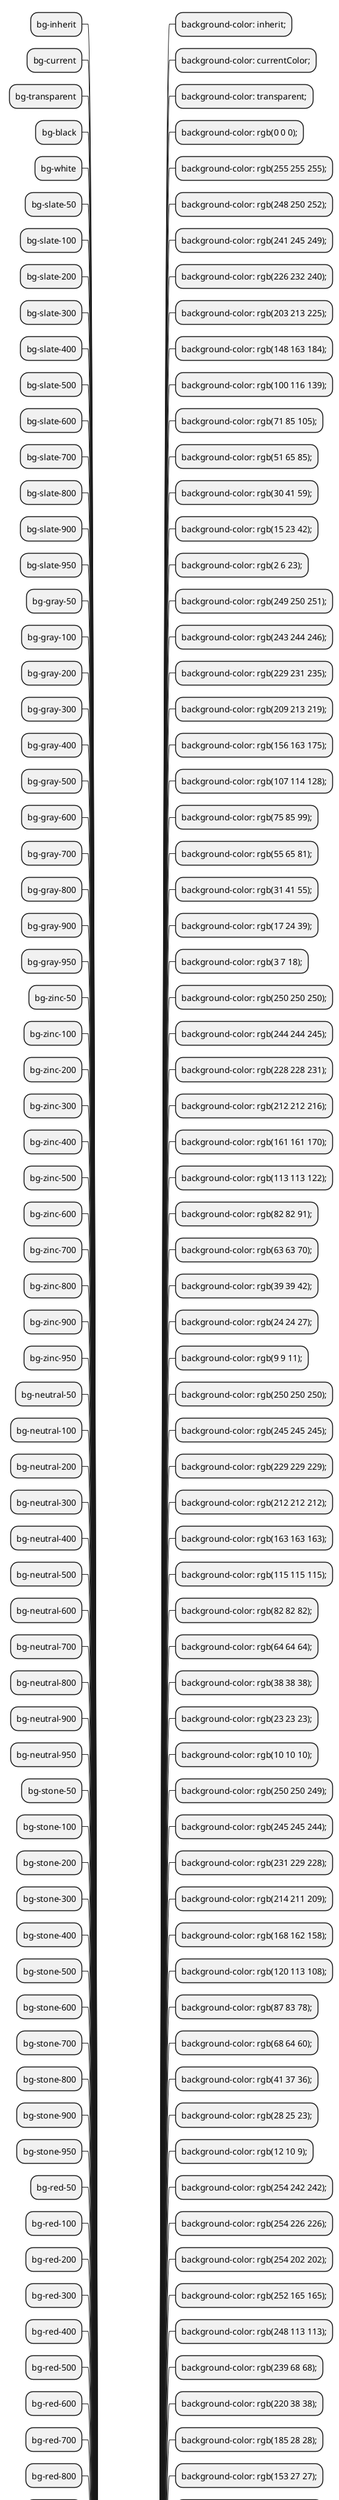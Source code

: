 @startmindmap
+ color
-- bg-inherit
++ background-color: inherit;
-- bg-current
++ background-color: currentColor;
-- bg-transparent
++ background-color: transparent;
-- bg-black
++ background-color: rgb(0 0 0);
-- bg-white
++ background-color: rgb(255 255 255);
-- bg-slate-50
++ background-color: rgb(248 250 252);
-- bg-slate-100
++ background-color: rgb(241 245 249);
-- bg-slate-200
++ background-color: rgb(226 232 240);
-- bg-slate-300
++ background-color: rgb(203 213 225);
-- bg-slate-400
++ background-color: rgb(148 163 184);
-- bg-slate-500
++ background-color: rgb(100 116 139);
-- bg-slate-600
++ background-color: rgb(71 85 105);
-- bg-slate-700
++ background-color: rgb(51 65 85);
-- bg-slate-800
++ background-color: rgb(30 41 59);
-- bg-slate-900
++ background-color: rgb(15 23 42);
-- bg-slate-950
++ background-color: rgb(2 6 23);
-- bg-gray-50
++ background-color: rgb(249 250 251);
-- bg-gray-100
++ background-color: rgb(243 244 246);
-- bg-gray-200
++ background-color: rgb(229 231 235);
-- bg-gray-300
++ background-color: rgb(209 213 219);
-- bg-gray-400
++ background-color: rgb(156 163 175);
-- bg-gray-500
++ background-color: rgb(107 114 128);
-- bg-gray-600
++ background-color: rgb(75 85 99);
-- bg-gray-700
++ background-color: rgb(55 65 81);
-- bg-gray-800
++ background-color: rgb(31 41 55);
-- bg-gray-900
++ background-color: rgb(17 24 39);
-- bg-gray-950
++ background-color: rgb(3 7 18);
-- bg-zinc-50
++ background-color: rgb(250 250 250);
-- bg-zinc-100
++ background-color: rgb(244 244 245);
-- bg-zinc-200
++ background-color: rgb(228 228 231);
-- bg-zinc-300
++ background-color: rgb(212 212 216);
-- bg-zinc-400
++ background-color: rgb(161 161 170);
-- bg-zinc-500
++ background-color: rgb(113 113 122);
-- bg-zinc-600
++ background-color: rgb(82 82 91);
-- bg-zinc-700
++ background-color: rgb(63 63 70);
-- bg-zinc-800
++ background-color: rgb(39 39 42);
-- bg-zinc-900
++ background-color: rgb(24 24 27);
-- bg-zinc-950
++ background-color: rgb(9 9 11);
-- bg-neutral-50
++ background-color: rgb(250 250 250);
-- bg-neutral-100
++ background-color: rgb(245 245 245);
-- bg-neutral-200
++ background-color: rgb(229 229 229);
-- bg-neutral-300
++ background-color: rgb(212 212 212);
-- bg-neutral-400
++ background-color: rgb(163 163 163);
-- bg-neutral-500
++ background-color: rgb(115 115 115);
-- bg-neutral-600
++ background-color: rgb(82 82 82);
-- bg-neutral-700
++ background-color: rgb(64 64 64);
-- bg-neutral-800
++ background-color: rgb(38 38 38);
-- bg-neutral-900
++ background-color: rgb(23 23 23);
-- bg-neutral-950
++ background-color: rgb(10 10 10);
-- bg-stone-50
++ background-color: rgb(250 250 249);
-- bg-stone-100
++ background-color: rgb(245 245 244);
-- bg-stone-200
++ background-color: rgb(231 229 228);
-- bg-stone-300
++ background-color: rgb(214 211 209);
-- bg-stone-400
++ background-color: rgb(168 162 158);
-- bg-stone-500
++ background-color: rgb(120 113 108);
-- bg-stone-600
++ background-color: rgb(87 83 78);
-- bg-stone-700
++ background-color: rgb(68 64 60);
-- bg-stone-800
++ background-color: rgb(41 37 36);
-- bg-stone-900
++ background-color: rgb(28 25 23);
-- bg-stone-950
++ background-color: rgb(12 10 9);
-- bg-red-50
++ background-color: rgb(254 242 242);
-- bg-red-100
++ background-color: rgb(254 226 226);
-- bg-red-200
++ background-color: rgb(254 202 202);
-- bg-red-300
++ background-color: rgb(252 165 165);
-- bg-red-400
++ background-color: rgb(248 113 113);
-- bg-red-500
++ background-color: rgb(239 68 68);
-- bg-red-600
++ background-color: rgb(220 38 38);
-- bg-red-700
++ background-color: rgb(185 28 28);
-- bg-red-800
++ background-color: rgb(153 27 27);
-- bg-red-900
++ background-color: rgb(127 29 29);
-- bg-red-950
++ background-color: rgb(69 10 10);
-- bg-orange-50
++ background-color: rgb(255 247 237);
-- bg-orange-100
++ background-color: rgb(255 237 213);
-- bg-orange-200
++ background-color: rgb(254 215 170);
-- bg-orange-300
++ background-color: rgb(253 186 116);
-- bg-orange-400
++ background-color: rgb(251 146 60);
-- bg-orange-500
++ background-color: rgb(249 115 22);
-- bg-orange-600
++ background-color: rgb(234 88 12);
-- bg-orange-700
++ background-color: rgb(194 65 12);
-- bg-orange-800
++ background-color: rgb(154 52 18);
-- bg-orange-900
++ background-color: rgb(124 45 18);
-- bg-orange-950
++ background-color: rgb(67 20 7);
-- bg-amber-50
++ background-color: rgb(255 251 235);
-- bg-amber-100
++ background-color: rgb(254 243 199);
-- bg-amber-200
++ background-color: rgb(253 230 138);
-- bg-amber-300
++ background-color: rgb(252 211 77);
-- bg-amber-400
++ background-color: rgb(251 191 36);
-- bg-amber-500
++ background-color: rgb(245 158 11);
-- bg-amber-600
++ background-color: rgb(217 119 6);
-- bg-amber-700
++ background-color: rgb(180 83 9);
-- bg-amber-800
++ background-color: rgb(146 64 14);
-- bg-amber-900
++ background-color: rgb(120 53 15);
-- bg-amber-950
++ background-color: rgb(69 26 3);
-- bg-yellow-50
++ background-color: rgb(254 252 232);
-- bg-yellow-100
++ background-color: rgb(254 249 195);
-- bg-yellow-200
++ background-color: rgb(254 240 138);
-- bg-yellow-300
++ background-color: rgb(253 224 71);
-- bg-yellow-400
++ background-color: rgb(250 204 21);
-- bg-yellow-500
++ background-color: rgb(234 179 8);
-- bg-yellow-600
++ background-color: rgb(202 138 4);
-- bg-yellow-700
++ background-color: rgb(161 98 7);
-- bg-yellow-800
++ background-color: rgb(133 77 14);
-- bg-yellow-900
++ background-color: rgb(113 63 18);
-- bg-yellow-950
++ background-color: rgb(66 32 6);
-- bg-lime-50
++ background-color: rgb(247 254 231);
-- bg-lime-100
++ background-color: rgb(236 252 203);
-- bg-lime-200
++ background-color: rgb(217 249 157);
-- bg-lime-300
++ background-color: rgb(190 242 100);
-- bg-lime-400
++ background-color: rgb(163 230 53);
-- bg-lime-500
++ background-color: rgb(132 204 22);
-- bg-lime-600
++ background-color: rgb(101 163 13);
-- bg-lime-700
++ background-color: rgb(77 124 15);
-- bg-lime-800
++ background-color: rgb(63 98 18);
-- bg-lime-900
++ background-color: rgb(54 83 20);
-- bg-lime-950
++ background-color: rgb(26 46 5);
-- bg-green-50
++ background-color: rgb(240 253 244);
-- bg-green-100
++ background-color: rgb(220 252 231);
-- bg-green-200
++ background-color: rgb(187 247 208);
-- bg-green-300
++ background-color: rgb(134 239 172);
-- bg-green-400
++ background-color: rgb(74 222 128);
-- bg-green-500
++ background-color: rgb(34 197 94);
-- bg-green-600
++ background-color: rgb(22 163 74);
-- bg-green-700
++ background-color: rgb(21 128 61);
-- bg-green-800
++ background-color: rgb(22 101 52);
-- bg-green-900
++ background-color: rgb(20 83 45);
-- bg-green-950
++ background-color: rgb(5 46 22);
-- bg-emerald-50
++ background-color: rgb(236 253 245);
-- bg-emerald-100
++ background-color: rgb(209 250 229);
-- bg-emerald-200
++ background-color: rgb(167 243 208);
-- bg-emerald-300
++ background-color: rgb(110 231 183);
-- bg-emerald-400
++ background-color: rgb(52 211 153);
-- bg-emerald-500
++ background-color: rgb(16 185 129);
-- bg-emerald-600
++ background-color: rgb(5 150 105);
-- bg-emerald-700
++ background-color: rgb(4 120 87);
-- bg-emerald-800
++ background-color: rgb(6 95 70);
-- bg-emerald-900
++ background-color: rgb(6 78 59);
-- bg-emerald-950
++ background-color: rgb(2 44 34);
-- bg-teal-50
++ background-color: rgb(240 253 250);
-- bg-teal-100
++ background-color: rgb(204 251 241);
-- bg-teal-200
++ background-color: rgb(153 246 228);
-- bg-teal-300
++ background-color: rgb(94 234 212);
-- bg-teal-400
++ background-color: rgb(45 212 191);
-- bg-teal-500
++ background-color: rgb(20 184 166);
-- bg-teal-600
++ background-color: rgb(13 148 136);
-- bg-teal-700
++ background-color: rgb(15 118 110);
-- bg-teal-800
++ background-color: rgb(17 94 89);
-- bg-teal-900
++ background-color: rgb(19 78 74);
-- bg-teal-950
++ background-color: rgb(4 47 46);
-- bg-cyan-50
++ background-color: rgb(236 254 255);
-- bg-cyan-100
++ background-color: rgb(207 250 254);
-- bg-cyan-200
++ background-color: rgb(165 243 252);
-- bg-cyan-300
++ background-color: rgb(103 232 249);
-- bg-cyan-400
++ background-color: rgb(34 211 238);
-- bg-cyan-500
++ background-color: rgb(6 182 212);
-- bg-cyan-600
++ background-color: rgb(8 145 178);
-- bg-cyan-700
++ background-color: rgb(14 116 144);
-- bg-cyan-800
++ background-color: rgb(21 94 117);
-- bg-cyan-900
++ background-color: rgb(22 78 99);
-- bg-cyan-950
++ background-color: rgb(8 51 68);
-- bg-sky-50
++ background-color: rgb(240 249 255);
-- bg-sky-100
++ background-color: rgb(224 242 254);
-- bg-sky-200
++ background-color: rgb(186 230 253);
-- bg-sky-300
++ background-color: rgb(125 211 252);
-- bg-sky-400
++ background-color: rgb(56 189 248);
-- bg-sky-500
++ background-color: rgb(14 165 233);
-- bg-sky-600
++ background-color: rgb(2 132 199);
-- bg-sky-700
++ background-color: rgb(3 105 161);
-- bg-sky-800
++ background-color: rgb(7 89 133);
-- bg-sky-900
++ background-color: rgb(12 74 110);
-- bg-sky-950
++ background-color: rgb(8 47 73);
-- bg-blue-50
++ background-color: rgb(239 246 255);
-- bg-blue-100
++ background-color: rgb(219 234 254);
-- bg-blue-200
++ background-color: rgb(191 219 254);
-- bg-blue-300
++ background-color: rgb(147 197 253);
-- bg-blue-400
++ background-color: rgb(96 165 250);
-- bg-blue-500
++ background-color: rgb(59 130 246);
-- bg-blue-600
++ background-color: rgb(37 99 235);
-- bg-blue-700
++ background-color: rgb(29 78 216);
-- bg-blue-800
++ background-color: rgb(30 64 175);
-- bg-blue-900
++ background-color: rgb(30 58 138);
-- bg-blue-950
++ background-color: rgb(23 37 84);
-- bg-indigo-50
++ background-color: rgb(238 242 255);
-- bg-indigo-100
++ background-color: rgb(224 231 255);
-- bg-indigo-200
++ background-color: rgb(199 210 254);
-- bg-indigo-300
++ background-color: rgb(165 180 252);
-- bg-indigo-400
++ background-color: rgb(129 140 248);
-- bg-indigo-500
++ background-color: rgb(99 102 241);
-- bg-indigo-600
++ background-color: rgb(79 70 229);
-- bg-indigo-700
++ background-color: rgb(67 56 202);
-- bg-indigo-800
++ background-color: rgb(55 48 163);
-- bg-indigo-900
++ background-color: rgb(49 46 129);
-- bg-indigo-950
++ background-color: rgb(30 27 75);
-- bg-violet-50
++ background-color: rgb(245 243 255);
-- bg-violet-100
++ background-color: rgb(237 233 254);
-- bg-violet-200
++ background-color: rgb(221 214 254);
-- bg-violet-300
++ background-color: rgb(196 181 253);
-- bg-violet-400
++ background-color: rgb(167 139 250);
-- bg-violet-500
++ background-color: rgb(139 92 246);
-- bg-violet-600
++ background-color: rgb(124 58 237);
-- bg-violet-700
++ background-color: rgb(109 40 217);
-- bg-violet-800
++ background-color: rgb(91 33 182);
-- bg-violet-900
++ background-color: rgb(76 29 149);
-- bg-violet-950
++ background-color: rgb(46 16 101);
-- bg-purple-50
++ background-color: rgb(250 245 255);
-- bg-purple-100
++ background-color: rgb(243 232 255);
-- bg-purple-200
++ background-color: rgb(233 213 255);
-- bg-purple-300
++ background-color: rgb(216 180 254);
-- bg-purple-400
++ background-color: rgb(192 132 252);
-- bg-purple-500
++ background-color: rgb(168 85 247);
-- bg-purple-600
++ background-color: rgb(147 51 234);
-- bg-purple-700
++ background-color: rgb(126 34 206);
-- bg-purple-800
++ background-color: rgb(107 33 168);
-- bg-purple-900
++ background-color: rgb(88 28 135);
-- bg-purple-950
++ background-color: rgb(59 7 100);
-- bg-fuchsia-50
++ background-color: rgb(253 244 255);
-- bg-fuchsia-100
++ background-color: rgb(250 232 255);
-- bg-fuchsia-200
++ background-color: rgb(245 208 254);
-- bg-fuchsia-300
++ background-color: rgb(240 171 252);
-- bg-fuchsia-400
++ background-color: rgb(232 121 249);
-- bg-fuchsia-500
++ background-color: rgb(217 70 239);
-- bg-fuchsia-600
++ background-color: rgb(192 38 211);
-- bg-fuchsia-700
++ background-color: rgb(162 28 175);
-- bg-fuchsia-800
++ background-color: rgb(134 25 143);
-- bg-fuchsia-900
++ background-color: rgb(112 26 117);
-- bg-fuchsia-950
++ background-color: rgb(74 4 78);
-- bg-pink-50
++ background-color: rgb(253 242 248);
-- bg-pink-100
++ background-color: rgb(252 231 243);
-- bg-pink-200
++ background-color: rgb(251 207 232);
-- bg-pink-300
++ background-color: rgb(249 168 212);
-- bg-pink-400
++ background-color: rgb(244 114 182);
-- bg-pink-500
++ background-color: rgb(236 72 153);
-- bg-pink-600
++ background-color: rgb(219 39 119);
-- bg-pink-700
++ background-color: rgb(190 24 93);
-- bg-pink-800
++ background-color: rgb(157 23 77);
-- bg-pink-900
++ background-color: rgb(131 24 67);
-- bg-pink-950
++ background-color: rgb(80 7 36);
-- bg-rose-50
++ background-color: rgb(255 241 242);
-- bg-rose-100
++ background-color: rgb(255 228 230);
-- bg-rose-200
++ background-color: rgb(254 205 211);
-- bg-rose-300
++ background-color: rgb(253 164 175);
-- bg-rose-400
++ background-color: rgb(251 113 133);
-- bg-rose-500
++ background-color: rgb(244 63 94);
-- bg-rose-600
++ background-color: rgb(225 29 72);
-- bg-rose-700
++ background-color: rgb(190 18 60);
-- bg-rose-800
++ background-color: rgb(159 18 57);
-- bg-rose-900
++ background-color: rgb(136 19 55);
-- bg-rose-950
++ background-color: rgb(76 5 25);
@endmindmap